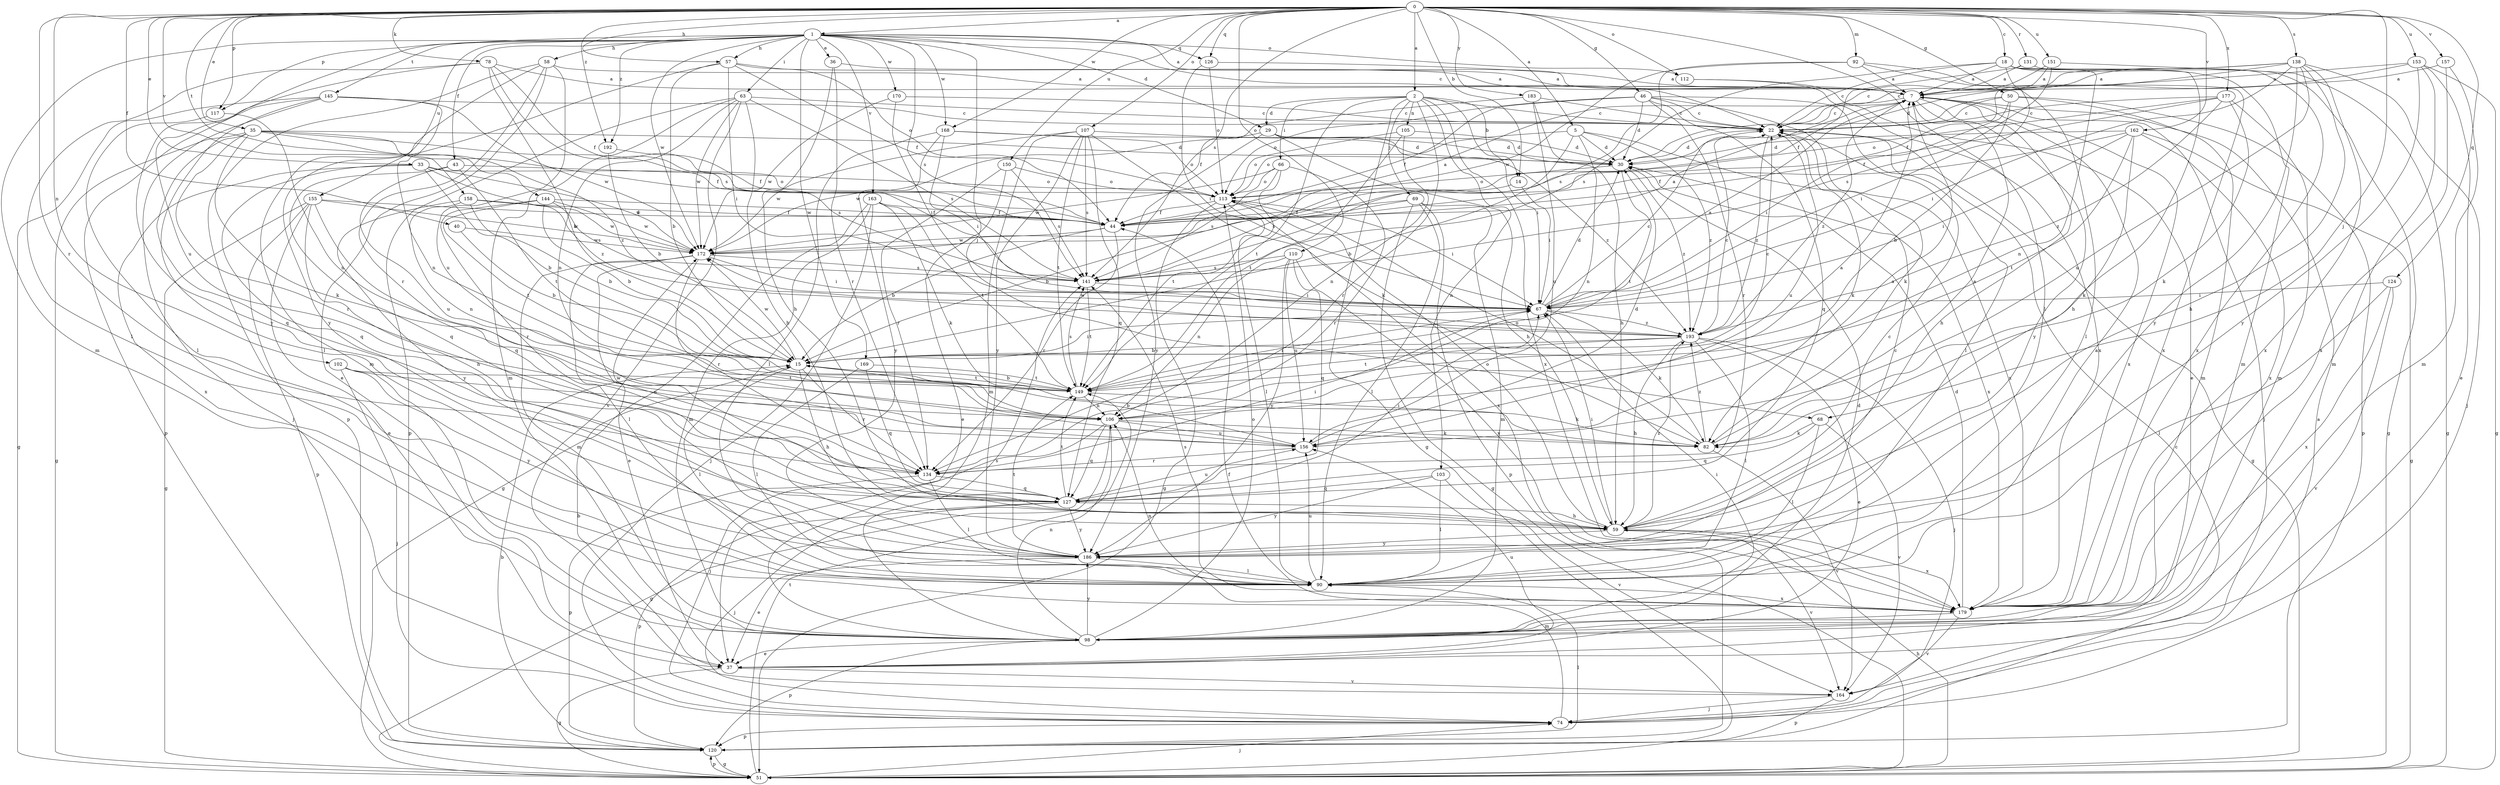 strict digraph  {
0;
1;
2;
5;
7;
14;
15;
18;
22;
29;
30;
33;
35;
36;
37;
40;
43;
44;
46;
50;
51;
57;
58;
59;
63;
66;
67;
68;
69;
74;
78;
82;
90;
92;
98;
102;
103;
105;
106;
107;
110;
112;
113;
117;
120;
124;
126;
127;
131;
134;
138;
141;
144;
145;
149;
150;
151;
153;
155;
156;
157;
158;
162;
163;
164;
168;
169;
170;
172;
177;
179;
183;
186;
192;
193;
0 -> 1  [label=a];
0 -> 2  [label=a];
0 -> 5  [label=a];
0 -> 14  [label=b];
0 -> 18  [label=c];
0 -> 33  [label=e];
0 -> 35  [label=e];
0 -> 40  [label=f];
0 -> 46  [label=g];
0 -> 50  [label=g];
0 -> 57  [label=h];
0 -> 68  [label=j];
0 -> 78  [label=k];
0 -> 90  [label=l];
0 -> 92  [label=m];
0 -> 102  [label=n];
0 -> 107  [label=o];
0 -> 110  [label=o];
0 -> 112  [label=o];
0 -> 117  [label=p];
0 -> 124  [label=q];
0 -> 126  [label=q];
0 -> 131  [label=r];
0 -> 134  [label=r];
0 -> 138  [label=s];
0 -> 141  [label=s];
0 -> 144  [label=t];
0 -> 150  [label=u];
0 -> 151  [label=u];
0 -> 153  [label=u];
0 -> 157  [label=v];
0 -> 158  [label=v];
0 -> 162  [label=v];
0 -> 168  [label=w];
0 -> 177  [label=x];
0 -> 183  [label=y];
0 -> 192  [label=z];
1 -> 7  [label=a];
1 -> 22  [label=c];
1 -> 29  [label=d];
1 -> 36  [label=e];
1 -> 43  [label=f];
1 -> 57  [label=h];
1 -> 58  [label=h];
1 -> 63  [label=i];
1 -> 68  [label=j];
1 -> 98  [label=m];
1 -> 112  [label=o];
1 -> 117  [label=p];
1 -> 126  [label=q];
1 -> 141  [label=s];
1 -> 145  [label=t];
1 -> 155  [label=u];
1 -> 156  [label=u];
1 -> 163  [label=v];
1 -> 168  [label=w];
1 -> 169  [label=w];
1 -> 170  [label=w];
1 -> 172  [label=w];
1 -> 192  [label=z];
2 -> 14  [label=b];
2 -> 22  [label=c];
2 -> 29  [label=d];
2 -> 51  [label=g];
2 -> 66  [label=i];
2 -> 67  [label=i];
2 -> 69  [label=j];
2 -> 103  [label=n];
2 -> 105  [label=n];
2 -> 134  [label=r];
2 -> 149  [label=t];
2 -> 179  [label=x];
5 -> 15  [label=b];
5 -> 30  [label=d];
5 -> 106  [label=n];
5 -> 113  [label=o];
5 -> 179  [label=x];
5 -> 193  [label=z];
7 -> 22  [label=c];
7 -> 59  [label=h];
7 -> 74  [label=j];
7 -> 179  [label=x];
7 -> 186  [label=y];
7 -> 193  [label=z];
14 -> 67  [label=i];
14 -> 141  [label=s];
15 -> 22  [label=c];
15 -> 59  [label=h];
15 -> 67  [label=i];
15 -> 90  [label=l];
15 -> 134  [label=r];
15 -> 149  [label=t];
15 -> 172  [label=w];
18 -> 7  [label=a];
18 -> 22  [label=c];
18 -> 59  [label=h];
18 -> 67  [label=i];
18 -> 98  [label=m];
18 -> 106  [label=n];
18 -> 141  [label=s];
18 -> 179  [label=x];
22 -> 30  [label=d];
22 -> 51  [label=g];
22 -> 82  [label=k];
22 -> 156  [label=u];
22 -> 193  [label=z];
29 -> 30  [label=d];
29 -> 59  [label=h];
29 -> 172  [label=w];
29 -> 186  [label=y];
29 -> 193  [label=z];
30 -> 113  [label=o];
30 -> 149  [label=t];
30 -> 179  [label=x];
30 -> 193  [label=z];
33 -> 15  [label=b];
33 -> 113  [label=o];
33 -> 127  [label=q];
33 -> 172  [label=w];
33 -> 179  [label=x];
33 -> 193  [label=z];
35 -> 30  [label=d];
35 -> 44  [label=f];
35 -> 51  [label=g];
35 -> 82  [label=k];
35 -> 127  [label=q];
35 -> 134  [label=r];
35 -> 141  [label=s];
35 -> 193  [label=z];
36 -> 7  [label=a];
36 -> 59  [label=h];
36 -> 134  [label=r];
37 -> 15  [label=b];
37 -> 51  [label=g];
37 -> 156  [label=u];
37 -> 164  [label=v];
40 -> 15  [label=b];
40 -> 172  [label=w];
43 -> 113  [label=o];
43 -> 127  [label=q];
43 -> 149  [label=t];
43 -> 156  [label=u];
44 -> 7  [label=a];
44 -> 15  [label=b];
44 -> 134  [label=r];
44 -> 172  [label=w];
46 -> 22  [label=c];
46 -> 30  [label=d];
46 -> 44  [label=f];
46 -> 82  [label=k];
46 -> 90  [label=l];
46 -> 113  [label=o];
46 -> 127  [label=q];
46 -> 134  [label=r];
50 -> 15  [label=b];
50 -> 22  [label=c];
50 -> 30  [label=d];
50 -> 67  [label=i];
50 -> 98  [label=m];
50 -> 120  [label=p];
51 -> 59  [label=h];
51 -> 74  [label=j];
51 -> 120  [label=p];
51 -> 149  [label=t];
57 -> 7  [label=a];
57 -> 15  [label=b];
57 -> 44  [label=f];
57 -> 67  [label=i];
57 -> 113  [label=o];
57 -> 186  [label=y];
58 -> 7  [label=a];
58 -> 37  [label=e];
58 -> 98  [label=m];
58 -> 120  [label=p];
58 -> 134  [label=r];
58 -> 156  [label=u];
59 -> 22  [label=c];
59 -> 67  [label=i];
59 -> 113  [label=o];
59 -> 164  [label=v];
59 -> 179  [label=x];
59 -> 186  [label=y];
59 -> 193  [label=z];
63 -> 22  [label=c];
63 -> 59  [label=h];
63 -> 98  [label=m];
63 -> 106  [label=n];
63 -> 120  [label=p];
63 -> 141  [label=s];
63 -> 164  [label=v];
63 -> 172  [label=w];
66 -> 113  [label=o];
66 -> 134  [label=r];
66 -> 141  [label=s];
66 -> 149  [label=t];
66 -> 172  [label=w];
67 -> 7  [label=a];
67 -> 22  [label=c];
67 -> 30  [label=d];
67 -> 82  [label=k];
67 -> 193  [label=z];
68 -> 82  [label=k];
68 -> 90  [label=l];
68 -> 127  [label=q];
68 -> 164  [label=v];
69 -> 15  [label=b];
69 -> 44  [label=f];
69 -> 51  [label=g];
69 -> 90  [label=l];
69 -> 98  [label=m];
69 -> 120  [label=p];
74 -> 7  [label=a];
74 -> 44  [label=f];
74 -> 120  [label=p];
78 -> 7  [label=a];
78 -> 15  [label=b];
78 -> 44  [label=f];
78 -> 90  [label=l];
78 -> 141  [label=s];
78 -> 186  [label=y];
82 -> 7  [label=a];
82 -> 113  [label=o];
82 -> 164  [label=v];
82 -> 193  [label=z];
90 -> 7  [label=a];
90 -> 156  [label=u];
90 -> 179  [label=x];
92 -> 7  [label=a];
92 -> 90  [label=l];
92 -> 141  [label=s];
92 -> 172  [label=w];
92 -> 179  [label=x];
98 -> 30  [label=d];
98 -> 37  [label=e];
98 -> 67  [label=i];
98 -> 106  [label=n];
98 -> 113  [label=o];
98 -> 120  [label=p];
98 -> 141  [label=s];
98 -> 186  [label=y];
102 -> 74  [label=j];
102 -> 106  [label=n];
102 -> 149  [label=t];
102 -> 186  [label=y];
103 -> 90  [label=l];
103 -> 127  [label=q];
103 -> 164  [label=v];
103 -> 186  [label=y];
105 -> 30  [label=d];
105 -> 106  [label=n];
105 -> 113  [label=o];
105 -> 149  [label=t];
106 -> 7  [label=a];
106 -> 51  [label=g];
106 -> 74  [label=j];
106 -> 82  [label=k];
106 -> 127  [label=q];
106 -> 156  [label=u];
107 -> 30  [label=d];
107 -> 82  [label=k];
107 -> 98  [label=m];
107 -> 127  [label=q];
107 -> 141  [label=s];
107 -> 149  [label=t];
107 -> 172  [label=w];
107 -> 186  [label=y];
110 -> 106  [label=n];
110 -> 127  [label=q];
110 -> 141  [label=s];
110 -> 156  [label=u];
110 -> 179  [label=x];
110 -> 186  [label=y];
112 -> 37  [label=e];
112 -> 179  [label=x];
113 -> 44  [label=f];
113 -> 51  [label=g];
113 -> 67  [label=i];
113 -> 90  [label=l];
113 -> 179  [label=x];
117 -> 90  [label=l];
117 -> 106  [label=n];
120 -> 15  [label=b];
120 -> 22  [label=c];
120 -> 51  [label=g];
120 -> 90  [label=l];
124 -> 67  [label=i];
124 -> 90  [label=l];
124 -> 164  [label=v];
124 -> 179  [label=x];
126 -> 7  [label=a];
126 -> 67  [label=i];
126 -> 113  [label=o];
127 -> 59  [label=h];
127 -> 67  [label=i];
127 -> 74  [label=j];
127 -> 120  [label=p];
127 -> 149  [label=t];
127 -> 156  [label=u];
127 -> 172  [label=w];
127 -> 186  [label=y];
131 -> 7  [label=a];
131 -> 44  [label=f];
131 -> 51  [label=g];
134 -> 67  [label=i];
134 -> 90  [label=l];
134 -> 120  [label=p];
134 -> 127  [label=q];
138 -> 7  [label=a];
138 -> 22  [label=c];
138 -> 44  [label=f];
138 -> 59  [label=h];
138 -> 67  [label=i];
138 -> 74  [label=j];
138 -> 156  [label=u];
138 -> 179  [label=x];
138 -> 186  [label=y];
141 -> 67  [label=i];
141 -> 149  [label=t];
144 -> 15  [label=b];
144 -> 44  [label=f];
144 -> 134  [label=r];
144 -> 141  [label=s];
144 -> 149  [label=t];
144 -> 172  [label=w];
145 -> 22  [label=c];
145 -> 51  [label=g];
145 -> 74  [label=j];
145 -> 90  [label=l];
145 -> 106  [label=n];
145 -> 120  [label=p];
145 -> 172  [label=w];
149 -> 15  [label=b];
149 -> 67  [label=i];
149 -> 82  [label=k];
149 -> 106  [label=n];
149 -> 141  [label=s];
150 -> 37  [label=e];
150 -> 113  [label=o];
150 -> 134  [label=r];
150 -> 141  [label=s];
151 -> 7  [label=a];
151 -> 22  [label=c];
151 -> 51  [label=g];
151 -> 141  [label=s];
153 -> 7  [label=a];
153 -> 30  [label=d];
153 -> 37  [label=e];
153 -> 51  [label=g];
153 -> 98  [label=m];
153 -> 186  [label=y];
155 -> 37  [label=e];
155 -> 44  [label=f];
155 -> 51  [label=g];
155 -> 59  [label=h];
155 -> 120  [label=p];
155 -> 127  [label=q];
155 -> 172  [label=w];
156 -> 7  [label=a];
156 -> 15  [label=b];
156 -> 30  [label=d];
156 -> 134  [label=r];
157 -> 7  [label=a];
157 -> 98  [label=m];
157 -> 179  [label=x];
158 -> 15  [label=b];
158 -> 44  [label=f];
158 -> 106  [label=n];
158 -> 172  [label=w];
158 -> 186  [label=y];
162 -> 30  [label=d];
162 -> 44  [label=f];
162 -> 51  [label=g];
162 -> 67  [label=i];
162 -> 82  [label=k];
162 -> 149  [label=t];
162 -> 179  [label=x];
163 -> 44  [label=f];
163 -> 51  [label=g];
163 -> 74  [label=j];
163 -> 82  [label=k];
163 -> 98  [label=m];
163 -> 149  [label=t];
164 -> 74  [label=j];
164 -> 120  [label=p];
168 -> 30  [label=d];
168 -> 67  [label=i];
168 -> 90  [label=l];
168 -> 113  [label=o];
168 -> 186  [label=y];
169 -> 90  [label=l];
169 -> 127  [label=q];
169 -> 149  [label=t];
170 -> 22  [label=c];
170 -> 67  [label=i];
170 -> 172  [label=w];
172 -> 7  [label=a];
172 -> 37  [label=e];
172 -> 67  [label=i];
172 -> 90  [label=l];
172 -> 98  [label=m];
172 -> 134  [label=r];
172 -> 141  [label=s];
177 -> 22  [label=c];
177 -> 44  [label=f];
177 -> 82  [label=k];
177 -> 98  [label=m];
177 -> 113  [label=o];
177 -> 193  [label=z];
179 -> 30  [label=d];
179 -> 98  [label=m];
179 -> 106  [label=n];
179 -> 141  [label=s];
179 -> 164  [label=v];
183 -> 22  [label=c];
183 -> 44  [label=f];
183 -> 59  [label=h];
183 -> 156  [label=u];
186 -> 22  [label=c];
186 -> 37  [label=e];
186 -> 90  [label=l];
186 -> 149  [label=t];
192 -> 15  [label=b];
192 -> 44  [label=f];
193 -> 15  [label=b];
193 -> 22  [label=c];
193 -> 37  [label=e];
193 -> 59  [label=h];
193 -> 74  [label=j];
193 -> 90  [label=l];
193 -> 149  [label=t];
193 -> 172  [label=w];
}
